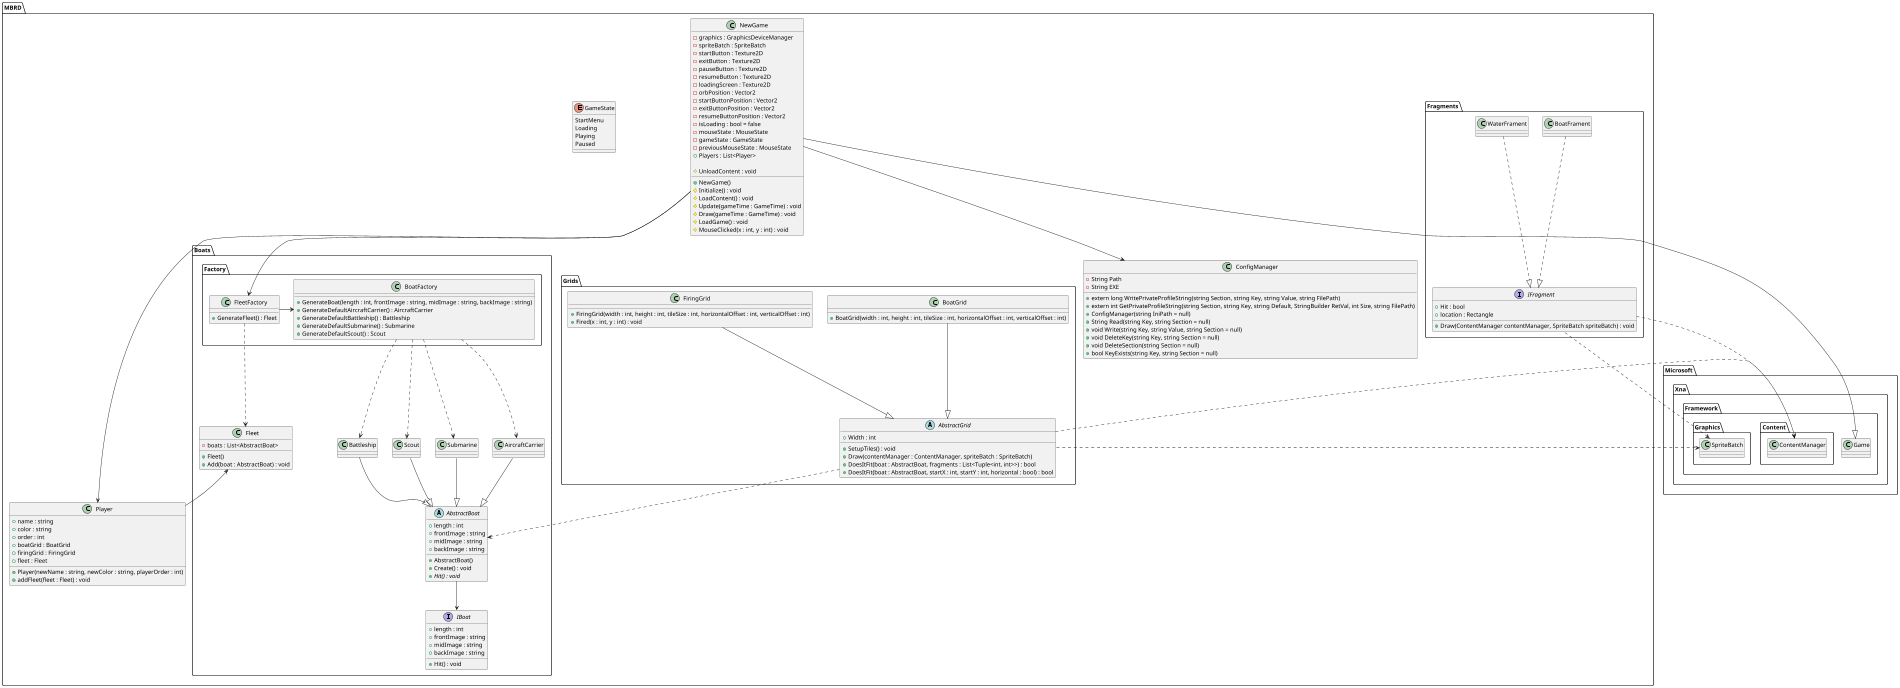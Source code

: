 ﻿@startuml
set namespaceSeparator ::
scale max 1900 width

MBRD::NewGame -up-|> Microsoft::Xna::Framework::Game
MBRD::NewGame::GameState -right-> MBRD::GameState
MBRD::NewGame --> MBRD::Player
MBRD::NewGame --> MBRD::ConfigManager
MBRD::NewGame --> MBRD::Boats::Factory::FleetFactory
MBRD::Boats::AbstractBoat --> MBRD::Boats::IBoat
MBRD::Boats::Fleet <-- MBRD::Player 
MBRD::Boats::AircraftCarrier --|> MBRD::Boats::AbstractBoat
MBRD::Boats::Battleship --|> MBRD::Boats::AbstractBoat
MBRD::Boats::Scout --|> MBRD::Boats::AbstractBoat
MBRD::Boats::Submarine --|> MBRD::Boats::AbstractBoat
MBRD::Boats::Fleet::add .up.> MBRD::Boats::AbstractBoat 

MBRD::Boats::Factory::FleetFactory ..> MBRD::Boats::Fleet
MBRD::Boats::Factory::FleetFactory -left-> MBRD::Boats::Factory::BoatFactory
MBRD::Boats::Factory::BoatFactory ..> MBRD::Boats::AircraftCarrier 
MBRD::Boats::Factory::BoatFactory ..> MBRD::Boats::Battleship 
MBRD::Boats::Factory::BoatFactory ..> MBRD::Boats::Scout 
MBRD::Boats::Factory::BoatFactory ..> MBRD::Boats::Submarine 

MBRD::Fragments::BoatFrament ..|> MBRD::Fragments::IFragment
MBRD::Fragments::WaterFrament ..|> MBRD::Fragments::IFragment

MBRD::Fragments::IFragment ..> Microsoft::Xna::Framework::Content::ContentManager
MBRD::Fragments::IFragment .up.> Microsoft::Xna::Framework::Graphics::SpriteBatch

MBRD::Grids::AbstractGrid ..> Microsoft::Xna::Framework::Content::ContentManager
MBRD::Grids::AbstractGrid ..> Microsoft::Xna::Framework::Graphics::SpriteBatch
MBRD::Grids::AbstractGrid ..> MBRD::Boats::AbstractBoat

MBRD::Grids::BoatGrid --|> MBRD::Grids::AbstractGrid
MBRD::Grids::FiringGrid --|> MBRD::Grids::AbstractGrid

class MBRD::Player {
  +name : string 
  +color : string 
  +order : int 
  +boatGrid : BoatGrid 
  +firingGrid : FiringGrid 
  +fleet : Fleet

  +Player(newName : string, newColor : string, playerOrder : int)
  +addFleet(fleet : Fleet) : void 
}

class MBRD::Boats::Fleet {
  -boats : List<AbstractBoat>

  +Fleet()
  +Add(boat : AbstractBoat) : void 
}

interface MBRD::Boats::IBoat {
  +length : int 
  +frontImage : string 
  +midImage : string 
  +backImage : string 

  +Hit() : void
}

abstract class MBRD::Boats::AbstractBoat{
  +length : int 
  +frontImage : string 
  +midImage : string 
  +backImage : string 

  +AbstractBoat()
  +Create() : void 
  +{abstract} Hit() : void 
}

class MBRD::Boats::AircraftCarrier
class MBRD::Boats::Battleship
class MBRD::Boats::Scout
class MBRD::Boats::Submarine

class MBRD::Boats::Factory::BoatFactory {
  +GenerateBoat(length : int, frontImage : string, midImage : string, backImage : string)
  +GenerateDefaultAircraftCarrier() : AircraftCarrier 
  +GenerateDefaultBattleship() : Battleship 
  +GenerateDefaultSubmarine() : Submarine 
  +GenerateDefaultScout() : Scout 
}

class MBRD::Boats::Factory::FleetFactory {
  +GenerateFleet() : Fleet 
}

abstract class MBRD::Grids::AbstractGrid {
  +Width : int 

  +SetupTiles() : void
  +Draw(contentManager : ContentManager, spriteBatch : SpriteBatch)
  +DoesItFit(boat : AbstractBoat, fragments : List<Tuple<int, int>>) : bool
  +DoesItFit(boat : AbstractBoat, startX : int, startY : int, horizontal : bool) : bool
}

class MBRD::Grids::BoatGrid {
  +BoatGrid(width : int, height : int, tileSize : int, horizontalOffset : int, verticalOffset : int)
}

class MBRD::Grids::FiringGrid {
  +FiringGrid(width : int, height : int, tileSize : int, horizontalOffset : int, verticalOffset : int)
  +Fired(x : int, y : int) : void
}

class MBRD::NewGame {
  -graphics : GraphicsDeviceManager 
  -spriteBatch : SpriteBatch 
  -startButton : Texture2D 
  -exitButton : Texture2D 
  -pauseButton : Texture2D 
  -resumeButton : Texture2D 
  -loadingScreen : Texture2D 
  -orbPosition : Vector2 
  -startButtonPosition : Vector2 
  -exitButtonPosition : Vector2 
  -resumeButtonPosition : Vector2 
  -isLoading : bool = false
  -mouseState : MouseState 
  -gameState : GameState 
  -previousMouseState : MouseState 
  +Players : List<Player>

  +NewGame()
  #Initialize() : void
  #LoadContent() : void
  #UnloadContent : void
  #Update(gameTime : GameTime) : void
  #Draw(gameTime : GameTime) : void
  #LoadGame() : void
  #MouseClicked(x : int, y : int) : void
}

interface MBRD::Fragments::IFragment {
  +Hit : bool 
  +location : Rectangle 

  +Draw(ContentManager contentManager, SpriteBatch spriteBatch) : void
}

class MBRD::ConfigManager {
  -String Path
  -String EXE
  
  +extern long WritePrivateProfileString(string Section, string Key, string Value, string FilePath)
  +extern int GetPrivateProfileString(string Section, string Key, string Default, StringBuilder RetVal, int Size, string FilePath)
  +ConfigManager(string IniPath = null)
  +String Read(string Key, string Section = null)
  +void Write(string Key, string Value, string Section = null)
  +void DeleteKey(string Key, string Section = null)
  +void DeleteSection(string Section = null)
  +bool KeyExists(string Key, string Section = null)
}

class MBRD::Fragments::BoatFrament{
}
class MBRD::Fragments::WaterFrament {
}

enum MBRD::GameState {
 StartMenu
 Loading
 Playing
 Paused
}
@enduml
